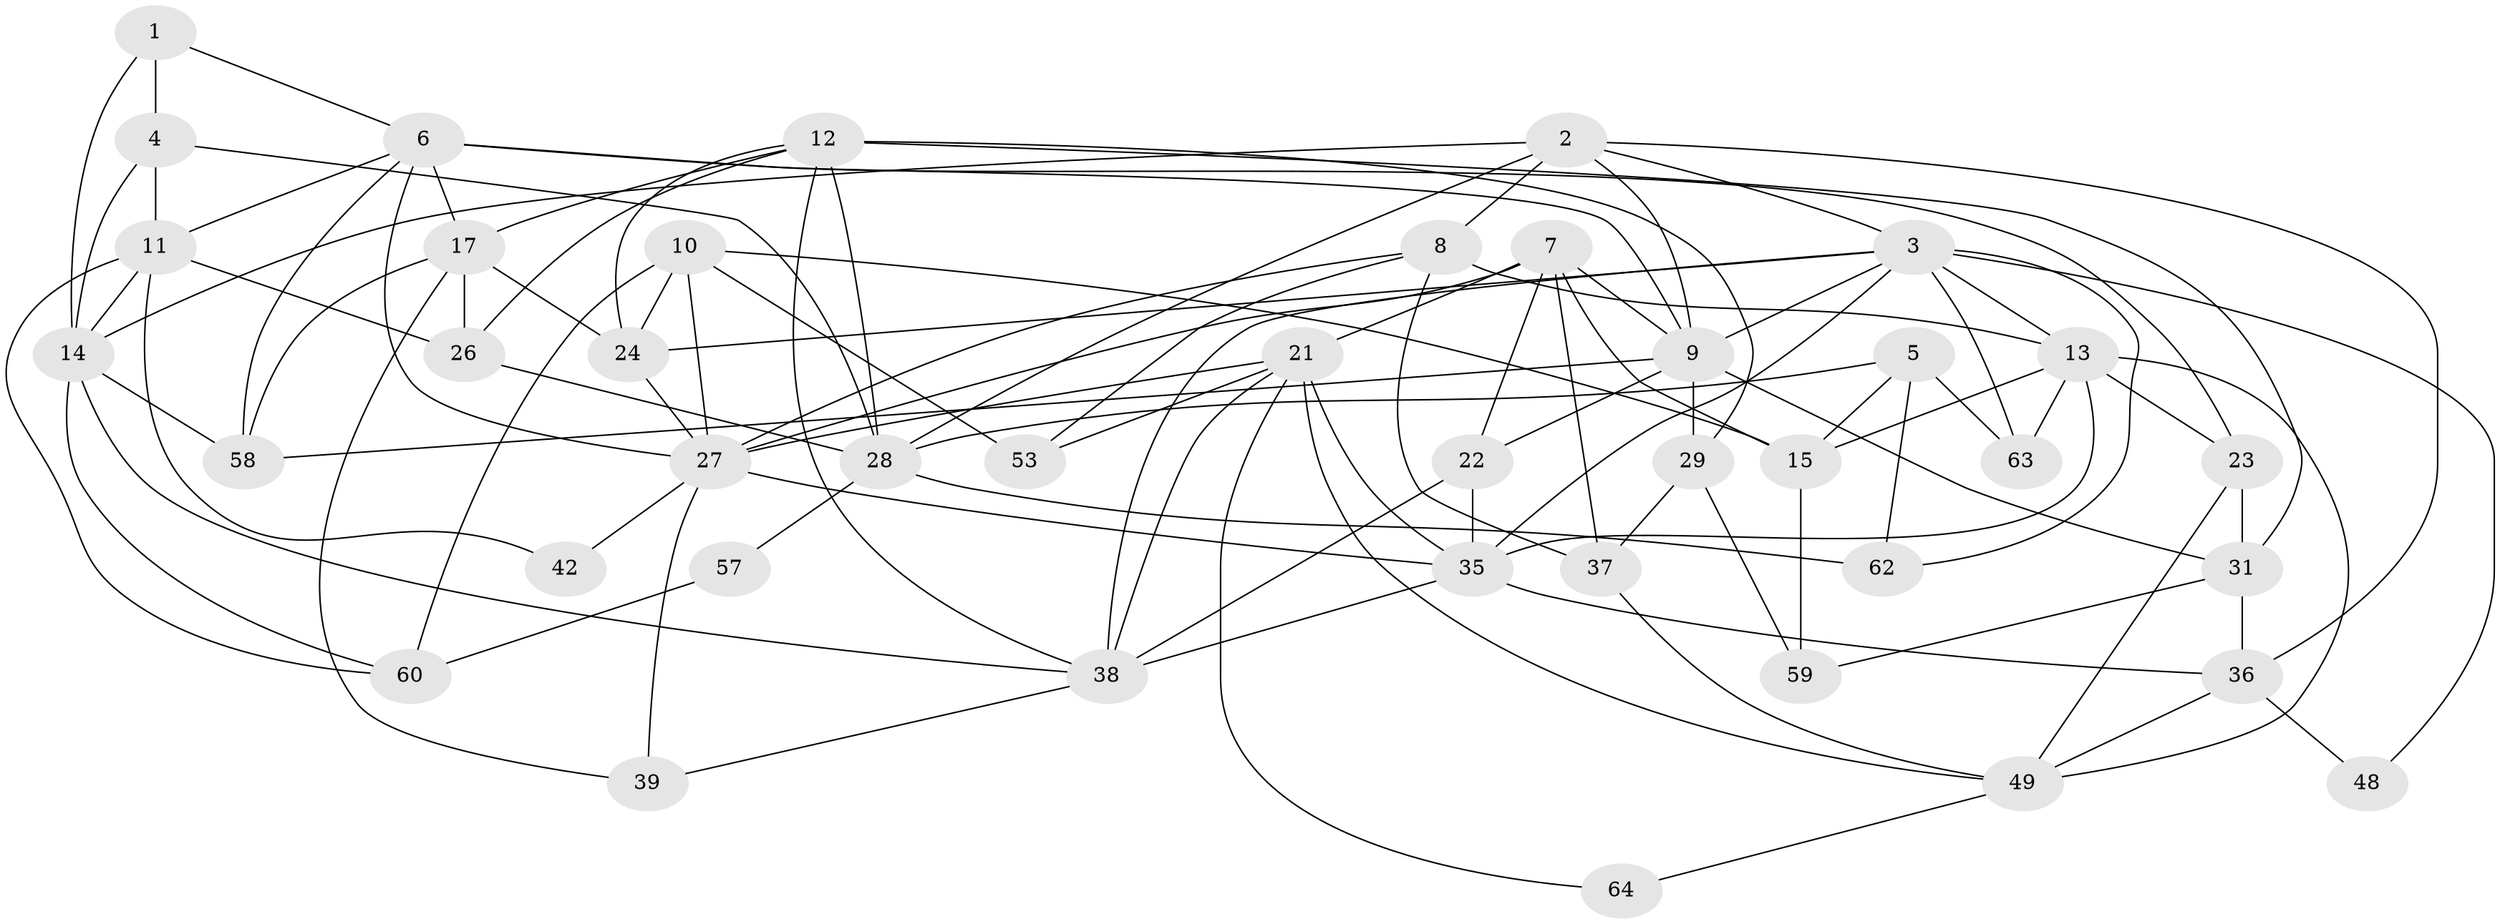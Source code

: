 // original degree distribution, {3: 0.3076923076923077, 6: 0.15384615384615385, 4: 0.2923076923076923, 2: 0.1076923076923077, 5: 0.1076923076923077, 8: 0.015384615384615385, 7: 0.015384615384615385}
// Generated by graph-tools (version 1.1) at 2025/11/02/27/25 16:11:17]
// undirected, 41 vertices, 102 edges
graph export_dot {
graph [start="1"]
  node [color=gray90,style=filled];
  1;
  2;
  3 [super="+44"];
  4 [super="+19"];
  5;
  6 [super="+16"];
  7 [super="+47"];
  8 [super="+18"];
  9 [super="+65"];
  10 [super="+32"];
  11 [super="+33"];
  12 [super="+20"];
  13 [super="+40"];
  14 [super="+25"];
  15 [super="+55"];
  17;
  21 [super="+41"];
  22 [super="+50"];
  23;
  24 [super="+45"];
  26 [super="+51"];
  27 [super="+34"];
  28 [super="+46"];
  29 [super="+30"];
  31 [super="+54"];
  35 [super="+43"];
  36 [super="+56"];
  37;
  38 [super="+52"];
  39;
  42;
  48;
  49 [super="+61"];
  53;
  57;
  58;
  59;
  60;
  62;
  63;
  64;
  1 -- 6;
  1 -- 14;
  1 -- 4;
  2 -- 3;
  2 -- 8;
  2 -- 9;
  2 -- 14;
  2 -- 36;
  2 -- 28;
  3 -- 9;
  3 -- 38;
  3 -- 48;
  3 -- 24 [weight=2];
  3 -- 62;
  3 -- 63;
  3 -- 13;
  3 -- 35;
  4 -- 14;
  4 -- 11;
  4 -- 28;
  5 -- 62;
  5 -- 15;
  5 -- 63;
  5 -- 28;
  6 -- 17;
  6 -- 58;
  6 -- 27;
  6 -- 11;
  6 -- 9 [weight=2];
  6 -- 23;
  7 -- 21;
  7 -- 15;
  7 -- 37;
  7 -- 22;
  7 -- 9;
  7 -- 27;
  8 -- 27;
  8 -- 37;
  8 -- 53;
  8 -- 13;
  9 -- 22;
  9 -- 29;
  9 -- 58;
  9 -- 31;
  10 -- 15;
  10 -- 60;
  10 -- 27;
  10 -- 24;
  10 -- 53;
  11 -- 60;
  11 -- 42;
  11 -- 26;
  11 -- 14;
  12 -- 31 [weight=2];
  12 -- 17;
  12 -- 24;
  12 -- 29;
  12 -- 26;
  12 -- 28;
  12 -- 38;
  13 -- 35;
  13 -- 23;
  13 -- 49;
  13 -- 63;
  13 -- 15;
  14 -- 60;
  14 -- 38;
  14 -- 58;
  15 -- 59;
  17 -- 39;
  17 -- 58;
  17 -- 24;
  17 -- 26;
  21 -- 64;
  21 -- 49;
  21 -- 35;
  21 -- 53;
  21 -- 27;
  21 -- 38;
  22 -- 38;
  22 -- 35;
  23 -- 31;
  23 -- 49;
  24 -- 27;
  26 -- 28;
  27 -- 42;
  27 -- 35;
  27 -- 39;
  28 -- 57;
  28 -- 62;
  29 -- 37;
  29 -- 59;
  31 -- 59;
  31 -- 36;
  35 -- 38;
  35 -- 36;
  36 -- 48;
  36 -- 49;
  37 -- 49;
  38 -- 39;
  49 -- 64;
  57 -- 60;
}
